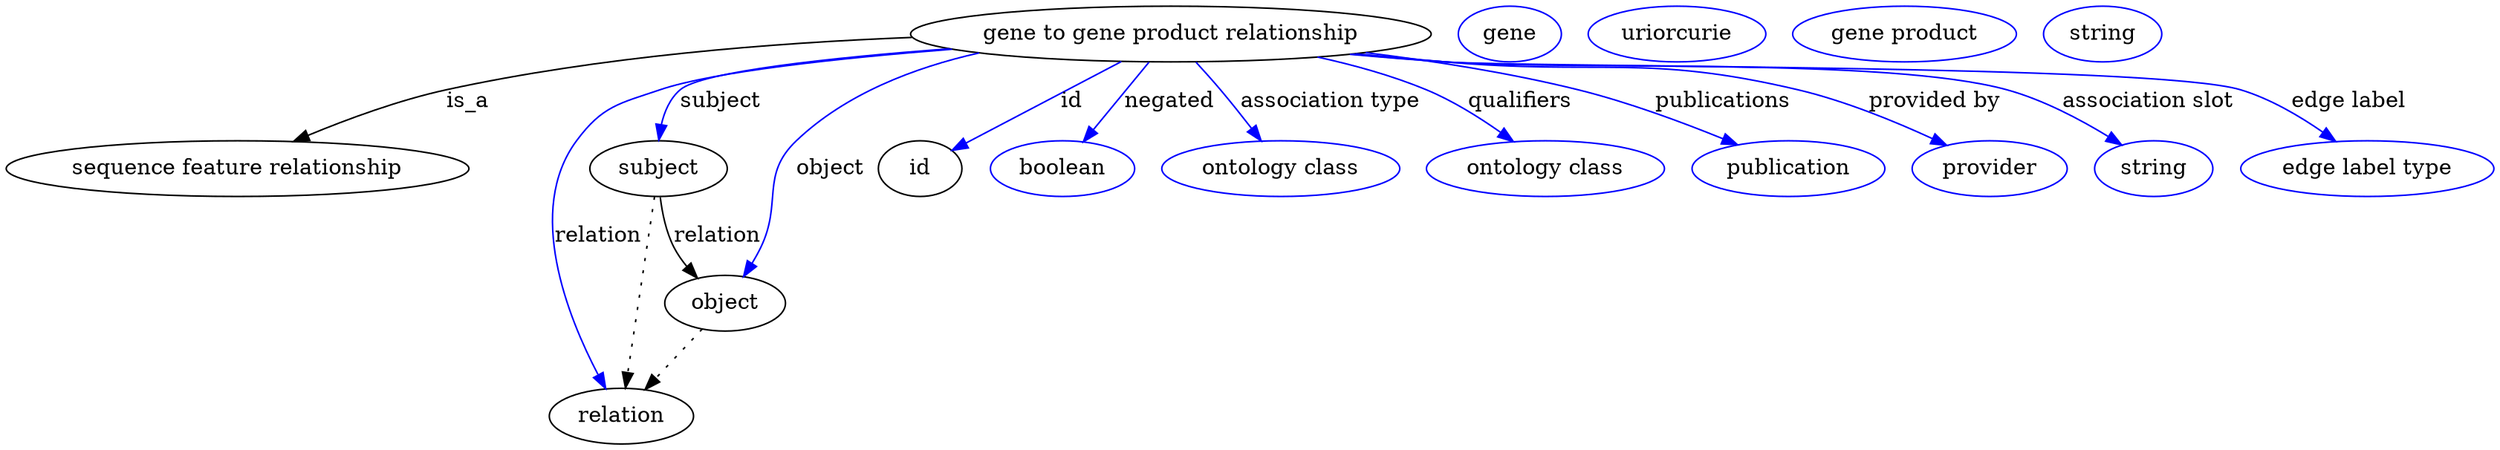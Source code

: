 digraph {
	graph [bb="0,0,1328.1,283"];
	node [label="\N"];
	"gene to gene product relationship"	 [height=0.5,
		label="gene to gene product relationship",
		pos="623.74,265",
		width=3.5747];
	"sequence feature relationship"	 [height=0.5,
		pos="113.74,178",
		width=3.1594];
	"gene to gene product relationship" -> "sequence feature relationship"	 [label=is_a,
		lp="230.74,221.5",
		pos="e,142.77,195.5 502.45,258.98 403.22,253.17 271.17,243.16 219.74,229 196.11,222.5 171.35,210.88 151.7,200.38"];
	subject	 [height=0.5,
		pos="330.74,178",
		width=0.99297];
	"gene to gene product relationship" -> subject	 [color=blue,
		label=subject,
		lp="369.24,221.5",
		pos="e,332.77,196.09 512.53,255.82 442.44,249.11 362.78,239.38 349.74,229 342.57,223.29 338.1,214.58 335.32,205.97",
		style=solid];
	relation	 [height=0.5,
		pos="312.74,18",
		width=1.0471];
	"gene to gene product relationship" -> relation	 [color=blue,
		label=relation,
		lp="294.74,134.5",
		pos="e,302.96,35.659 510.63,256.32 443.87,250.15 366.41,240.86 334.74,229 310.15,219.79 299.34,218.46 285.74,196 257.06,148.63 281.01,\
81.572 298.48,44.765",
		style=solid];
	object	 [height=0.5,
		pos="372.74,91",
		width=0.9027];
	"gene to gene product relationship" -> object	 [color=blue,
		label=object,
		lp="428.74,178",
		pos="e,380.9,108.44 555.13,249.76 501.35,236.56 432.31,216.42 411.74,196 388.8,173.22 400.43,157.14 388.74,127 387.55,123.94 386.25,120.76 \
384.91,117.62",
		style=solid];
	id	 [height=0.5,
		pos="481.74,178",
		width=0.75];
	"gene to gene product relationship" -> id	 [color=blue,
		label=id,
		lp="567.24,221.5",
		pos="e,501.74,190.25 595,247.39 570.32,232.27 534.92,210.58 510.29,195.49",
		style=solid];
	negated	 [color=blue,
		height=0.5,
		label=boolean,
		pos="564.74,178",
		width=1.0652];
	"gene to gene product relationship" -> negated	 [color=blue,
		label=negated,
		lp="620.24,221.5",
		pos="e,576.55,195.41 611.52,246.97 603.1,234.56 591.78,217.88 582.39,204.03",
		style=solid];
	"association type"	 [color=blue,
		height=0.5,
		label="ontology class",
		pos="682.74,178",
		width=1.7151];
	"gene to gene product relationship" -> "association type"	 [color=blue,
		label="association type",
		lp="701.74,221.5",
		pos="e,670.73,195.71 635.96,246.97 644.33,234.64 655.55,218.1 664.9,204.3",
		style=solid];
	qualifiers	 [color=blue,
		height=0.5,
		label="ontology class",
		pos="823.74,178",
		width=1.7151];
	"gene to gene product relationship" -> qualifiers	 [color=blue,
		label=qualifiers,
		lp="801.74,221.5",
		pos="e,802.85,195.14 692.57,249.69 711.55,244.31 731.84,237.45 749.74,229 765.48,221.57 781.56,210.93 794.69,201.29",
		style=solid];
	publications	 [color=blue,
		height=0.5,
		label=publication,
		pos="953.74,178",
		width=1.3902];
	"gene to gene product relationship" -> publications	 [color=blue,
		label=publications,
		lp="907.24,221.5",
		pos="e,923.84,192.73 719.77,252.99 755.35,247.34 795.76,239.49 831.74,229 860.21,220.7 891.02,207.79 914.55,197.03",
		style=solid];
	"provided by"	 [color=blue,
		height=0.5,
		label=provider,
		pos="1061.7,178",
		width=1.1193];
	"gene to gene product relationship" -> "provided by"	 [color=blue,
		label="provided by",
		lp="1021.7,221.5",
		pos="e,1036.1,191.98 716.48,252.49 731.6,250.57 747.1,248.67 761.74,247 842.94,237.71 865.65,249.58 944.74,229 973.58,221.5 1004.4,207.8 \
1027.2,196.49",
		style=solid];
	"association slot"	 [color=blue,
		height=0.5,
		label=string,
		pos="1150.7,178",
		width=0.84854];
	"gene to gene product relationship" -> "association slot"	 [color=blue,
		label="association slot",
		lp="1135.7,221.5",
		pos="e,1131.4,192.09 714.57,252.24 730.28,250.3 746.47,248.46 761.74,247 827.56,240.72 995.26,247.49 1058.7,229 1081.7,222.3 1105.3,209.09 \
1122.8,197.78",
		style=solid];
	"edge label"	 [color=blue,
		height=0.5,
		label="edge label type",
		pos="1263.7,178",
		width=1.7873];
	"gene to gene product relationship" -> "edge label"	 [color=blue,
		label="edge label",
		lp="1240.7,221.5",
		pos="e,1243,195.15 713.81,252.11 729.75,250.15 746.21,248.34 761.74,247 854.81,238.95 1092.5,256.57 1181.7,229 1200.8,223.13 1219.8,211.73 \
1234.7,201.2",
		style=solid];
	subject -> relation	 [pos="e,314.79,36.223 328.71,159.96 325.6,132.35 319.64,79.375 315.95,46.525",
		style=dotted];
	subject -> object	 [label=relation,
		lp="367.74,134.5",
		pos="e,359.12,107.49 334.87,159.99 337.54,149.97 341.5,137.45 346.74,127 348.64,123.2 350.93,119.37 353.36,115.69"];
	"gene to gene product relationship_subject"	 [color=blue,
		height=0.5,
		label=gene,
		pos="797.74,265",
		width=0.75827];
	"gene to gene product relationship_relation"	 [color=blue,
		height=0.5,
		label=uriorcurie,
		pos="888.74,265",
		width=1.2638];
	object -> relation	 [pos="e,326.72,35.006 359.12,74.435 351.49,65.141 341.8,53.359 333.26,42.968",
		style=dotted];
	"gene to gene product relationship_object"	 [color=blue,
		height=0.5,
		label="gene product",
		pos="1008.7,265",
		width=1.5707];
	association_id	 [color=blue,
		height=0.5,
		label=string,
		pos="1113.7,265",
		width=0.84854];
}

